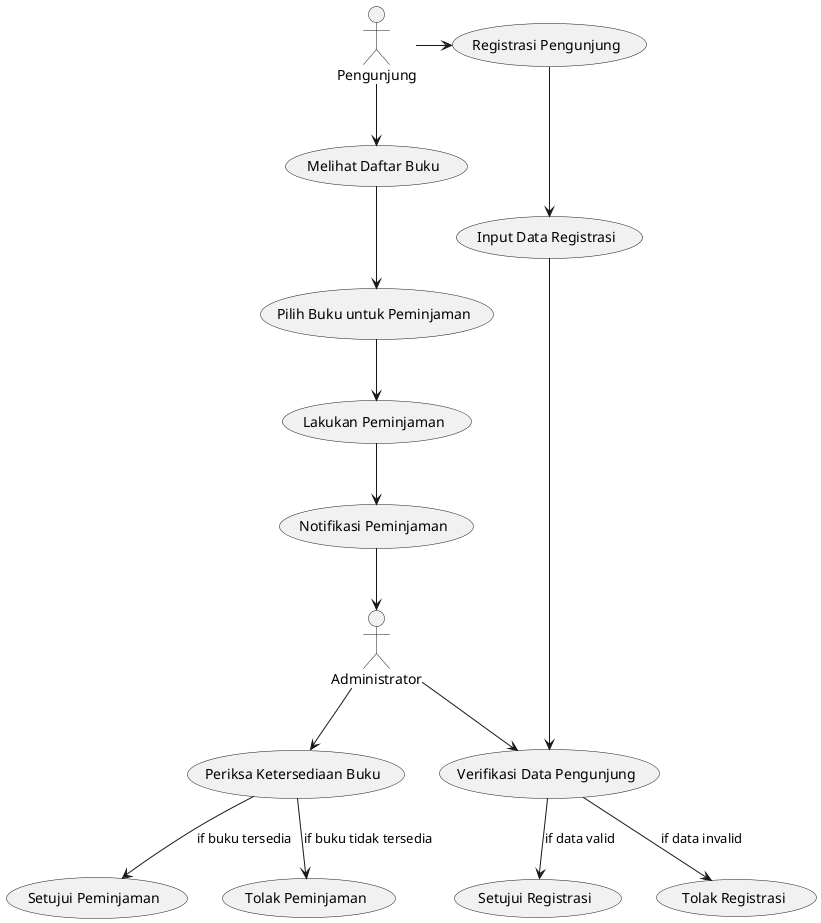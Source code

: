 @startuml
actor Pengunjung
actor Administrator

usecase "Registrasi Pengunjung" as UC_Registrasi
usecase "Input Data Registrasi" as UC_InputData
usecase "Verifikasi Data Pengunjung" as UC_Verifikasi
usecase "Setujui Registrasi" as UC_SetujuiRegistrasi
usecase "Tolak Registrasi" as UC_TolakRegistrasi
usecase "Melihat Daftar Buku" as UC_LihatBuku
usecase "Pilih Buku untuk Peminjaman" as UC_PilihBuku
usecase "Lakukan Peminjaman" as UC_LakukanPeminjaman
usecase "Notifikasi Peminjaman" as UC_NotifikasiPeminjaman
usecase "Periksa Ketersediaan Buku" as UC_PeriksaBuku
usecase "Setujui Peminjaman" as UC_SetujuiPeminjaman
usecase "Tolak Peminjaman" as UC_TolakPeminjaman

Pengunjung -> UC_Registrasi
UC_Registrasi --> UC_InputData
UC_InputData --> UC_Verifikasi
Administrator --> UC_Verifikasi
UC_Verifikasi --> UC_SetujuiRegistrasi : if data valid
UC_Verifikasi --> UC_TolakRegistrasi : if data invalid

Pengunjung --> UC_LihatBuku
UC_LihatBuku --> UC_PilihBuku
UC_PilihBuku --> UC_LakukanPeminjaman
UC_LakukanPeminjaman --> UC_NotifikasiPeminjaman
UC_NotifikasiPeminjaman --> Administrator

Administrator --> UC_PeriksaBuku
UC_PeriksaBuku --> UC_SetujuiPeminjaman : if buku tersedia
UC_PeriksaBuku --> UC_TolakPeminjaman : if buku tidak tersedia

@enduml
